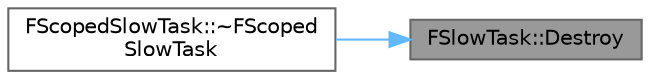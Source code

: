 digraph "FSlowTask::Destroy"
{
 // INTERACTIVE_SVG=YES
 // LATEX_PDF_SIZE
  bgcolor="transparent";
  edge [fontname=Helvetica,fontsize=10,labelfontname=Helvetica,labelfontsize=10];
  node [fontname=Helvetica,fontsize=10,shape=box,height=0.2,width=0.4];
  rankdir="RL";
  Node1 [id="Node000001",label="FSlowTask::Destroy",height=0.2,width=0.4,color="gray40", fillcolor="grey60", style="filled", fontcolor="black",tooltip="Function that finishes any remaining work and removes itself from the global scope stack."];
  Node1 -> Node2 [id="edge1_Node000001_Node000002",dir="back",color="steelblue1",style="solid",tooltip=" "];
  Node2 [id="Node000002",label="FScopedSlowTask::~FScoped\lSlowTask",height=0.2,width=0.4,color="grey40", fillcolor="white", style="filled",URL="$d6/d66/structFScopedSlowTask.html#a91d758790b82339e2801fcb92cbc62f5",tooltip=" "];
}
